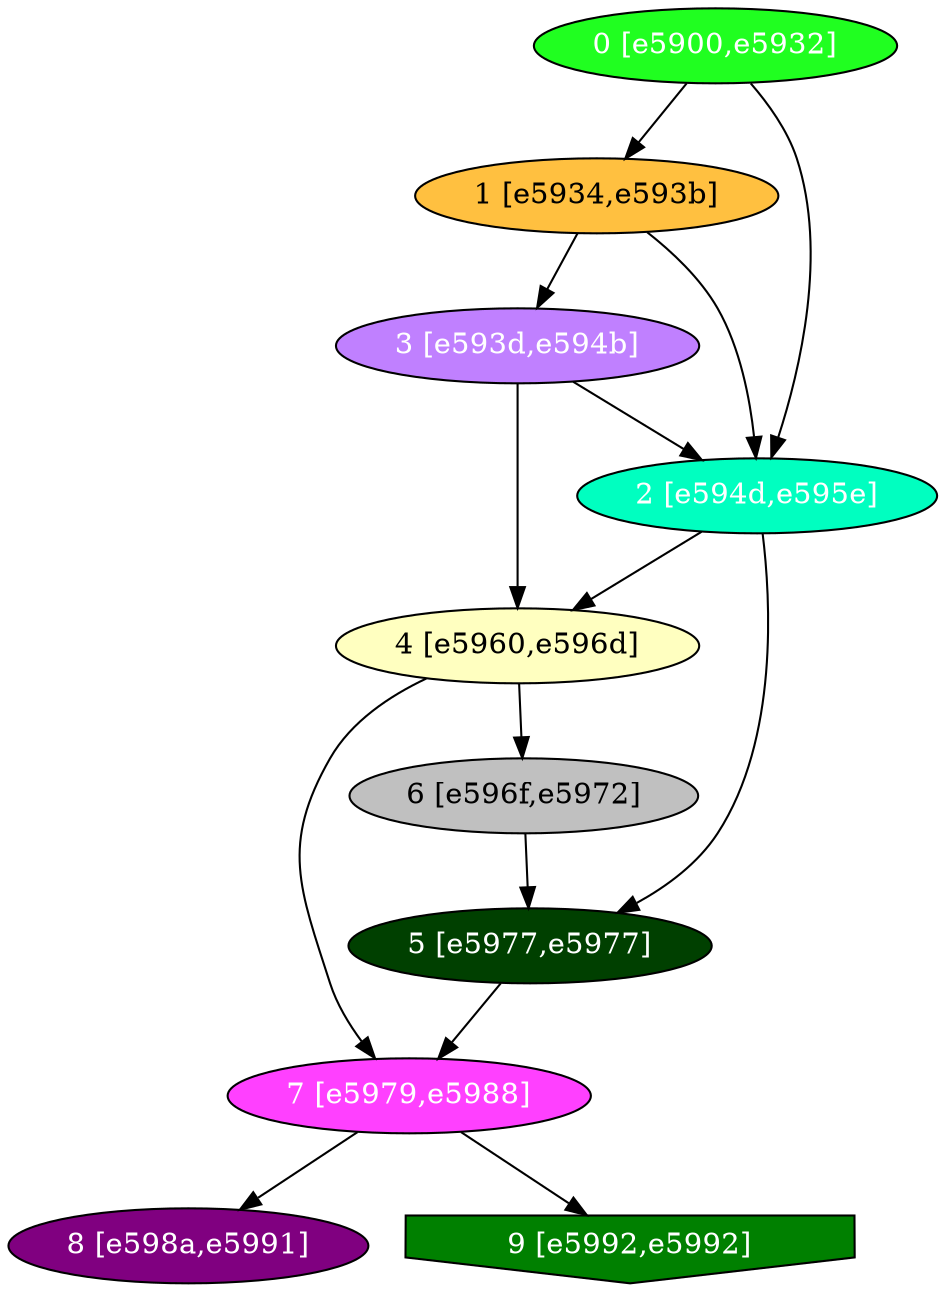 diGraph libnss3{
	libnss3_0  [style=filled fillcolor="#20FF20" fontcolor="#ffffff" shape=oval label="0 [e5900,e5932]"]
	libnss3_1  [style=filled fillcolor="#FFC040" fontcolor="#000000" shape=oval label="1 [e5934,e593b]"]
	libnss3_2  [style=filled fillcolor="#00FFC0" fontcolor="#ffffff" shape=oval label="2 [e594d,e595e]"]
	libnss3_3  [style=filled fillcolor="#C080FF" fontcolor="#ffffff" shape=oval label="3 [e593d,e594b]"]
	libnss3_4  [style=filled fillcolor="#FFFFC0" fontcolor="#000000" shape=oval label="4 [e5960,e596d]"]
	libnss3_5  [style=filled fillcolor="#004000" fontcolor="#ffffff" shape=oval label="5 [e5977,e5977]"]
	libnss3_6  [style=filled fillcolor="#C0C0C0" fontcolor="#000000" shape=oval label="6 [e596f,e5972]"]
	libnss3_7  [style=filled fillcolor="#FF40FF" fontcolor="#ffffff" shape=oval label="7 [e5979,e5988]"]
	libnss3_8  [style=filled fillcolor="#800080" fontcolor="#ffffff" shape=oval label="8 [e598a,e5991]"]
	libnss3_9  [style=filled fillcolor="#008000" fontcolor="#ffffff" shape=invhouse label="9 [e5992,e5992]"]

	libnss3_0 -> libnss3_1
	libnss3_0 -> libnss3_2
	libnss3_1 -> libnss3_2
	libnss3_1 -> libnss3_3
	libnss3_2 -> libnss3_4
	libnss3_2 -> libnss3_5
	libnss3_3 -> libnss3_2
	libnss3_3 -> libnss3_4
	libnss3_4 -> libnss3_6
	libnss3_4 -> libnss3_7
	libnss3_5 -> libnss3_7
	libnss3_6 -> libnss3_5
	libnss3_7 -> libnss3_8
	libnss3_7 -> libnss3_9
}